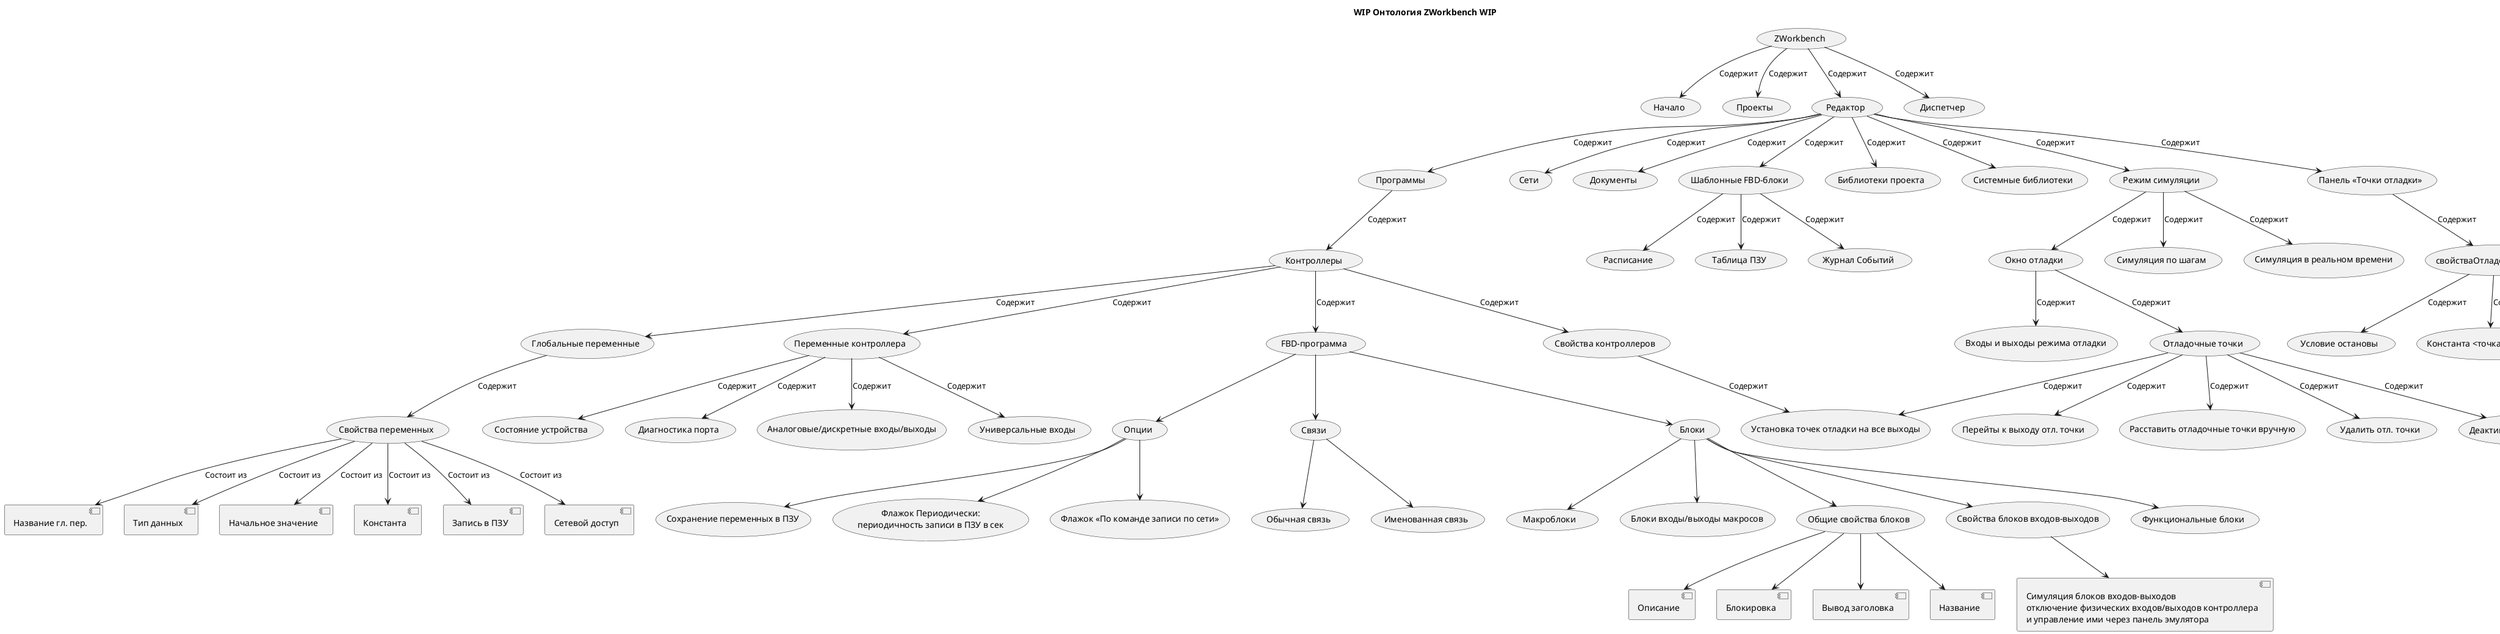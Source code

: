 @startuml Онтология ZWorkbench

title WIP Онтология ZWorkbench WIP
skinparam hardwritten true

!workbench                                = "ZWorkbench"
!начало                                    = "Начало"
!проекты                                 = "Проекты"
!редактор                             = "Редактор"
!диспетчер               = "Диспетчер"
!обозреватель                  = "Обозреватель проекта"
!программы                        = "Программы"
!сети                           = "Сети"
!документы                                 = "Документы"
!шаблонныеБлоки                            = "Шаблонные FBD-блоки"
!шаблонныеТаблицаПЗУ                           = "Таблица ПЗУ"
!шаблонныеЖурналСобытий                           = "Журнал Событий"
!шаблонныеРасписание                           = "Расписание"
!библиотекиПроекта                               = "Библиотеки проекта"
!системныеБиблиотеки                                   = "Системные библиотеки"
!контроллеры = "Контроллеры"
!контроллерыСвойства = "Свойства контроллеров"
!контроллерыСвойстваОтладка = "Установка точек отладки на все выходы"
!программа                                 = "FBD-программа"
!опции                                 = "Опции"
!опцииСохранениеВПЗУ = "Сохранение переменных в ПЗУ"
!опцииФлажок = "Флажок Периодически:\nпериодичность записи в ПЗУ в сек"
!опцииПоКоманде = "Флажок «По команде записи по сети»"
!fbdМакрос = "FBD-макрос"
!отладочныйЭкран = "Отладочный экран"
!переменныеКонтроллера = "Переменные контроллера"
!переменныеКонтроллераГруппы = "Аналоговые/дискретные входы/выходы"
!переменныеКонтроллераУниверсальные = "Универсальные входы"
!переменныеКонтроллераСостояние = "Состояние устройства"
!переменныеКонтроллераПараметры = "Диагностика порта"
!свойстваПеременных = "Свойства переменных"
!глобальныеПеременные = "Глобальные переменные"
  !переменнаяНазвание            = "Название гл. пер."
  !переменнаяТипДанных                = "Тип данных"
  !переменнаяНачЗнач                               = "Начальное значение"
  !переменнаяКонстанта                              = "Константа"
  !переменнаяЗаписьВПЗУ                              = "Запись в ПЗУ"
  !переменнаяСетевой                             = "Сетевой доступ"
!блоки = "Блоки"
!блокиКоммент = "Комментировать"
!блокиФункц = "Функциональные блоки"
!блокиМакро = "Макроблоки "
!блокиIOМакро = "Блоки входы/выходы макросов"
!блокиСвойства = "Общие свойства блоков"
!блокиIOСвойстваСимуляция = "Симуляция блоков входов-выходов\nотключение физических входов/выходов контроллера\nи управление ими через панель эмулятора"
!блокиIOСвойства = "Свойства блоков входов-выходов"
!блокиСвойстваНазвание = "Название"
!блокиСвойстваОписание = "Описание"
!блокиСвойстваБлокировка = "Блокировка"
!блокиСвойстваВыводЗаголовка = "Вывод заголовка"
!разныеБлоки = "..."
!триггер = "RS-триггер"
!связи = "Связи"
!связиОбычная = "Обычная связь"
!связиИменованная = "Именованная связь"
!симуляция = "Режим симуляции"
!симуляцияПоШагам = "Симуляция по шагам"
!симуляцияВРеальном = "Симуляция в реальном времени"
!симуляцияОкноотладки = "Окно отладки"
!отладкаIO = "Входы и выходы режима отладки"
!отладкаТочки = "Отладочные точки"
!отладкаТочкиУдалить = "Удалить отл. точки"
!отладкаТочкиДеактивировать = "Деактивировать отл. точки"
!отладкаТочкиПерейтиКВыходу = "Перейты к выходу отл. точки"
!отладочныеТочкиВручную = "Расставить отладочные точки вручную"
!точкиОтладки = "Панель <<Точки отладки>>"
!свойстваОтладочнойТочкиНазвание = "Название точки остановы"
!свойстваОтладочнойТочкиОстановПоУсловию = "Останов по условию"
!свойстваОтладочнойТочкиУсловиеОстанова = "Условие остановы"
!свойстваОтладочнойТочкиКонстанта = "Константа <точка остановы>"

(workbench) --> (начало) : Содержит
(workbench) --> (проекты) : Содержит
(workbench) --> (редактор) : Содержит
(workbench) --> (диспетчер) : Содержит
(редактор) --> (программы) : Содержит
(редактор) --> (сети) : Содержит
(редактор) --> (документы) : Содержит
(редактор) --> (шаблонныеБлоки) : Содержит
(редактор) --> (библиотекиПроекта) : Содержит
(редактор) --> (системныеБиблиотеки) : Содержит
(редактор) --> (симуляция) : Содержит
(редактор) --> (точкиОтладки) : Содержит
(точкиОтладки) --> (свойстваОтладочнойТочки) : Содержит
(свойстваОтладочнойТочки) --> (свойстваОтладочнойТочкиНазвание) : Содержит
(свойстваОтладочнойТочки) --> (свойстваОтладочнойТочкиОстановПоУсловию) : Содержит
(свойстваОтладочнойТочки) --> (свойстваОтладочнойТочкиУсловиеОстанова) : Содержит
(свойстваОтладочнойТочки) --> (свойстваОтладочнойТочкиКонстанта) : Содержит
(симуляция) --> (симуляцияПоШагам) : Содержит
(симуляция) --> (симуляцияВРеальном) : Содержит
(симуляция) --> (симуляцияОкноотладки) : Содержит
(симуляцияОкноотладки) --> (отладкаIO) : Содержит
(симуляцияОкноотладки) --> (отладкаТочки) : Содержит
(отладкаТочки) --> (контроллерыСвойстваОтладка) : Содержит
(отладкаТочки) --> (отладочныеТочкиВручную) : Содержит
(отладкаТочки) --> (отладкаТочкиУдалить) : Содержит
(отладкаТочки) --> (отладкаТочкиДеактивировать) : Содержит
(отладкаТочки) --> (отладкаТочкиПерейтиКВыходу) : Содержит
(шаблонныеБлоки) --> (шаблонныеТаблицаПЗУ) : Содержит
(шаблонныеБлоки) --> (шаблонныеЖурналСобытий) : Содержит
(шаблонныеБлоки) --> (шаблонныеРасписание) : Содержит
(программы) --> (контроллеры) : Содержит
(контроллеры) --> (контроллерыСвойства) : Содержит
(контроллерыСвойства) --> (контроллерыСвойстваОтладка) : Содержит
(контроллеры) --> (программа) : Содержит
(контроллеры) --> (глобальныеПеременные) : Содержит
(контроллеры) --> (переменныеКонтроллера) : Содержит
(переменныеКонтроллера) --> (переменныеКонтроллераГруппы) : Содержит
(переменныеКонтроллера) --> (переменныеКонтроллераУниверсальные) : Содержит
(переменныеКонтроллера) --> (переменныеКонтроллераСостояние) : Содержит
(переменныеКонтроллера) --> (переменныеКонтроллераПараметры) : Содержит
(программа) --> (связи)
(связи) --> (связиОбычная)
(связи) --> (связиИменованная)
(программа) --> (блоки)
(блоки) --> (блокиФункц)
(блоки) --> (блокиМакро)
(блоки) --> (блокиIOМакро)
(блоки) --> (блокиСвойства)
(блоки) --> (блокиIOСвойства)
(блокиIOСвойства) --> [блокиIOСвойстваСимуляция]

(блокиСвойства) --> [блокиСвойстваНазвание]
(блокиСвойства) --> [блокиСвойстваОписание]
(блокиСвойства) --> [блокиСвойстваБлокировка]
(блокиСвойства) --> [блокиСвойстваВыводЗаголовка]
(программа) --> (опции)
(опции) --> (опцииСохранениеВПЗУ)
(опции) --> (опцииФлажок)
(опции) --> (опцииПоКоманде)
(глобальныеПеременные) --> (свойстваПеременных) : Содержит
(свойстваПеременных) --> [переменнаяНазвание] : Состоит из
(свойстваПеременных) --> [переменнаяТипДанных] : Состоит из
(свойстваПеременных) --> [переменнаяНачЗнач] : Состоит из
(свойстваПеременных) --> [переменнаяКонстанта] : Состоит из
(свойстваПеременных) --> [переменнаяЗаписьВПЗУ] : Состоит из
(свойстваПеременных) --> [переменнаяСетевой] : Состоит из


@enduml

